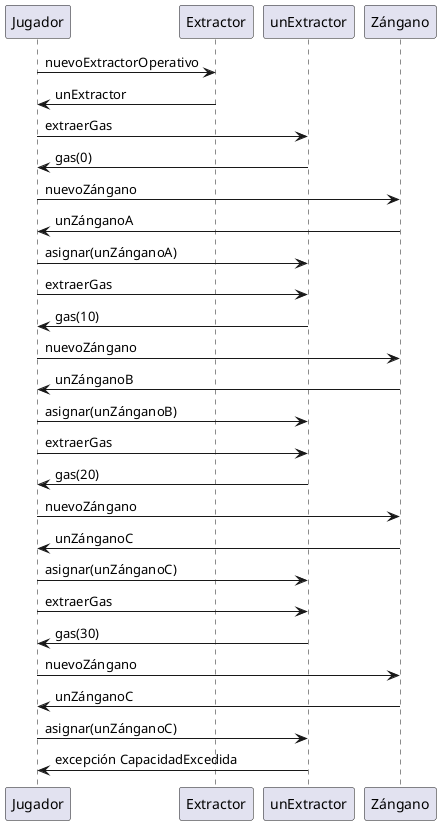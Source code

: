 @startuml
'https://plantuml.com/sequence-diagram

Jugador -> Extractor: nuevoExtractorOperativo
Extractor -> Jugador: unExtractor

Jugador -> unExtractor: extraerGas
unExtractor -> Jugador: gas(0)

Jugador -> Zángano: nuevoZángano
Zángano -> Jugador: unZánganoA

Jugador -> unExtractor: asignar(unZánganoA)

Jugador -> unExtractor: extraerGas
unExtractor -> Jugador: gas(10)

Jugador -> Zángano: nuevoZángano
Zángano -> Jugador: unZánganoB

Jugador -> unExtractor: asignar(unZánganoB)

Jugador -> unExtractor: extraerGas
unExtractor -> Jugador: gas(20)

Jugador -> Zángano: nuevoZángano
Zángano -> Jugador: unZánganoC

Jugador -> unExtractor: asignar(unZánganoC)

Jugador -> unExtractor: extraerGas
unExtractor -> Jugador: gas(30)

Jugador -> Zángano: nuevoZángano
Zángano -> Jugador: unZánganoC

Jugador -> unExtractor: asignar(unZánganoC)
unExtractor -> Jugador: excepción CapacidadExcedida

@enduml